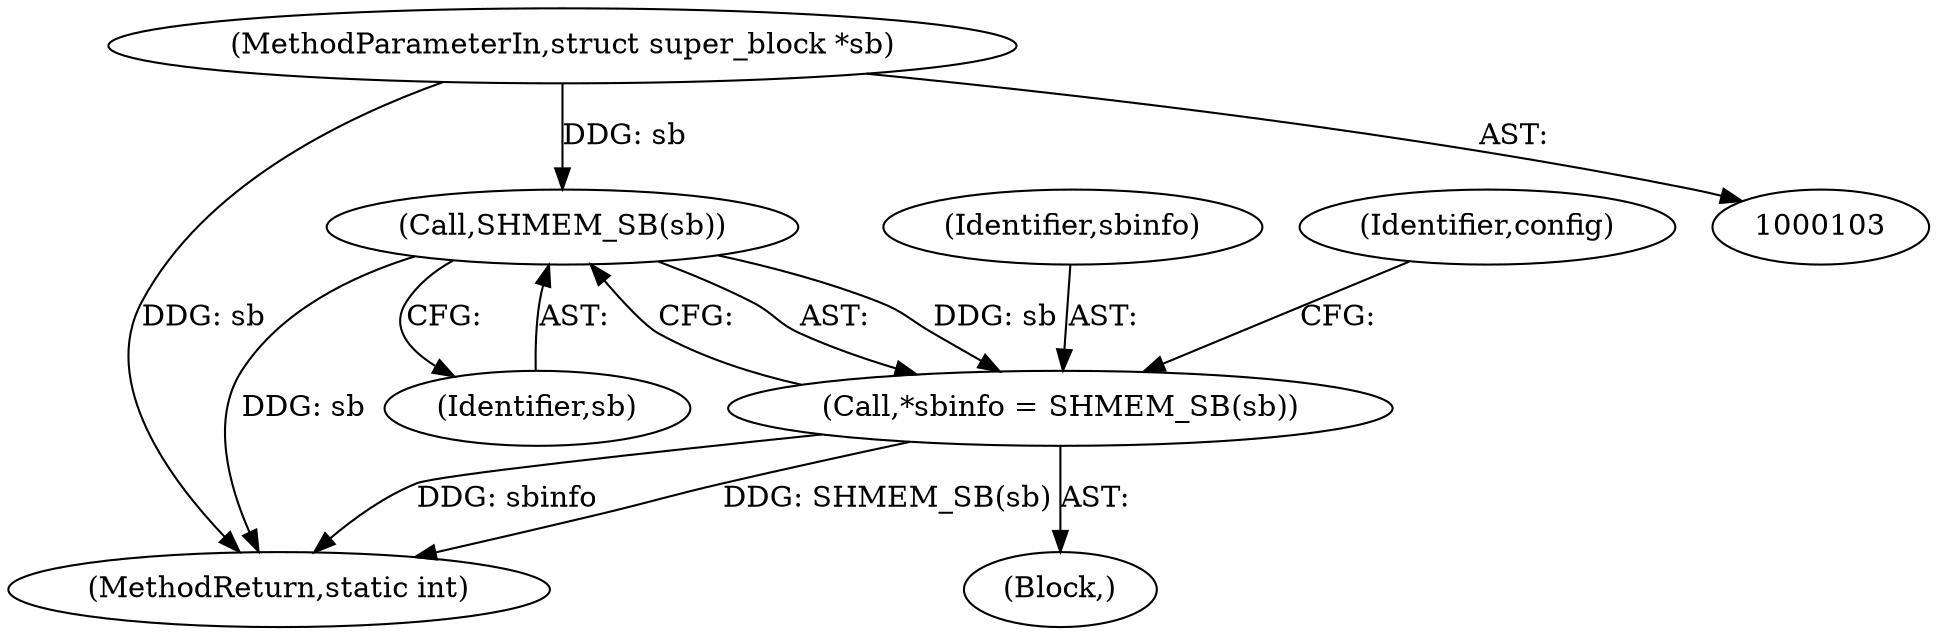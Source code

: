 digraph "0_linux_5f00110f7273f9ff04ac69a5f85bb535a4fd0987@pointer" {
"1000104" [label="(MethodParameterIn,struct super_block *sb)"];
"1000111" [label="(Call,SHMEM_SB(sb))"];
"1000109" [label="(Call,*sbinfo = SHMEM_SB(sb))"];
"1000104" [label="(MethodParameterIn,struct super_block *sb)"];
"1000110" [label="(Identifier,sbinfo)"];
"1000111" [label="(Call,SHMEM_SB(sb))"];
"1000115" [label="(Identifier,config)"];
"1000240" [label="(MethodReturn,static int)"];
"1000112" [label="(Identifier,sb)"];
"1000109" [label="(Call,*sbinfo = SHMEM_SB(sb))"];
"1000107" [label="(Block,)"];
"1000104" -> "1000103"  [label="AST: "];
"1000104" -> "1000240"  [label="DDG: sb"];
"1000104" -> "1000111"  [label="DDG: sb"];
"1000111" -> "1000109"  [label="AST: "];
"1000111" -> "1000112"  [label="CFG: "];
"1000112" -> "1000111"  [label="AST: "];
"1000109" -> "1000111"  [label="CFG: "];
"1000111" -> "1000240"  [label="DDG: sb"];
"1000111" -> "1000109"  [label="DDG: sb"];
"1000109" -> "1000107"  [label="AST: "];
"1000110" -> "1000109"  [label="AST: "];
"1000115" -> "1000109"  [label="CFG: "];
"1000109" -> "1000240"  [label="DDG: sbinfo"];
"1000109" -> "1000240"  [label="DDG: SHMEM_SB(sb)"];
}
